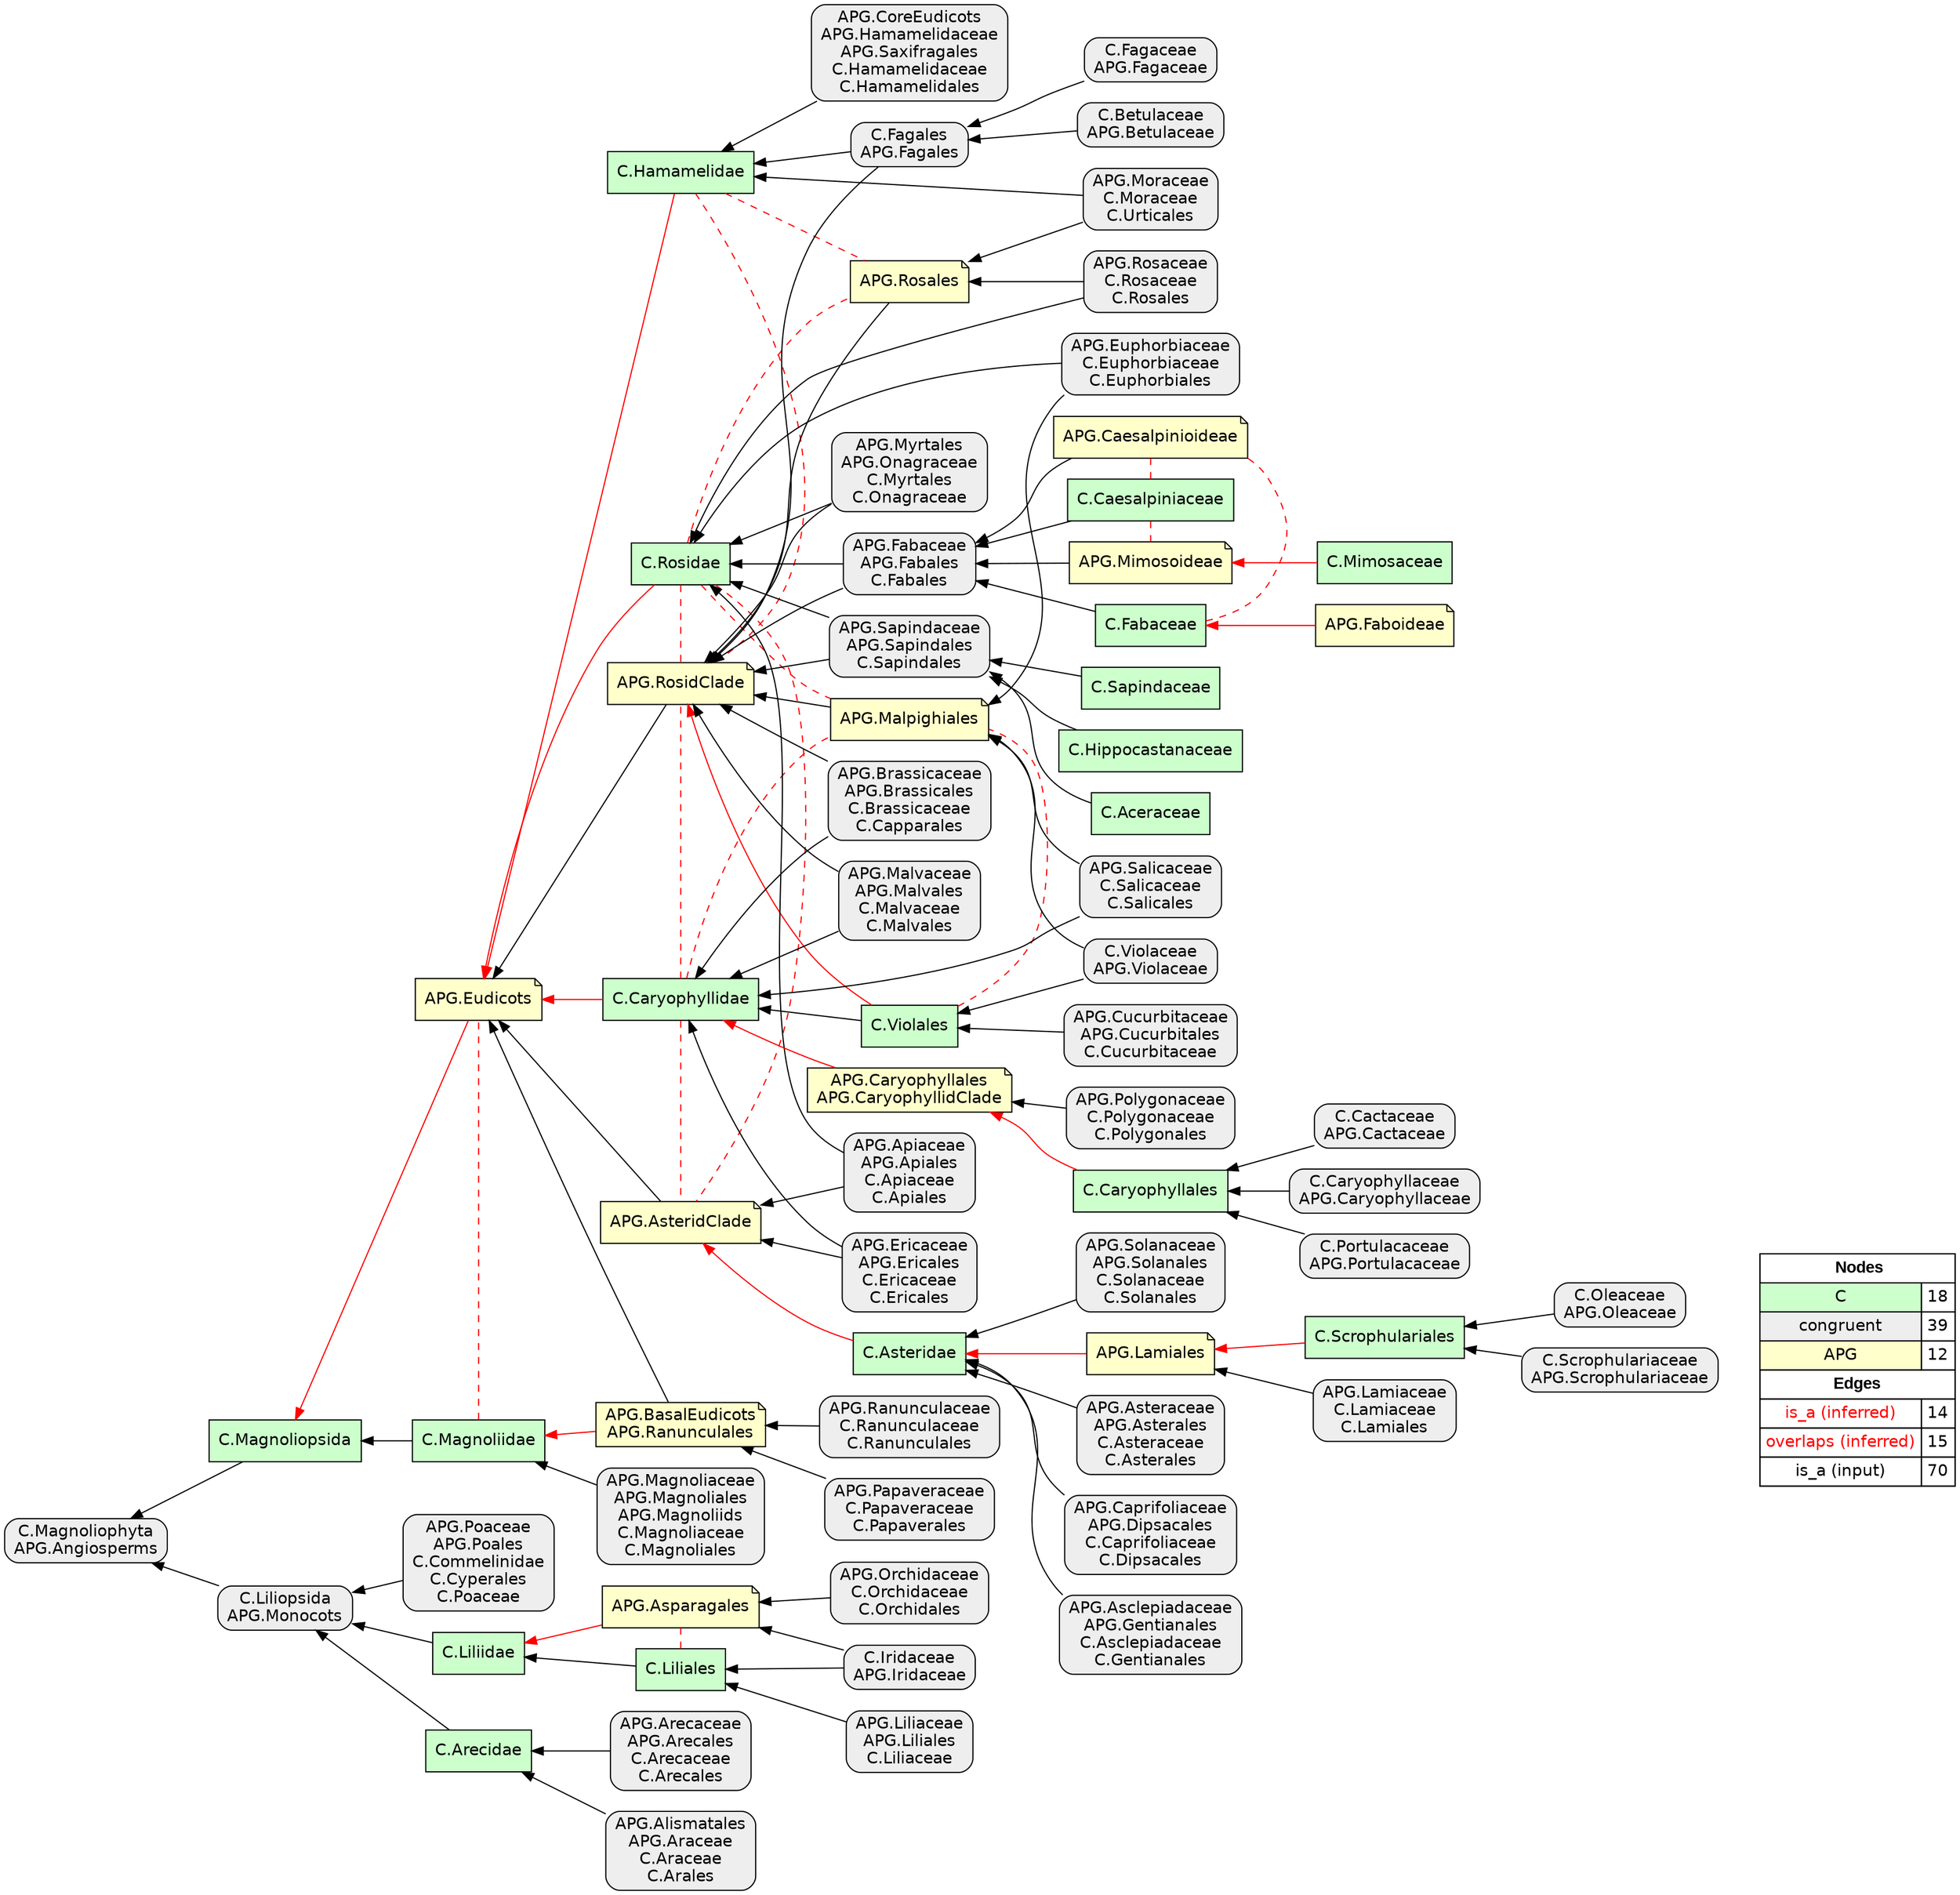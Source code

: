 digraph{
rankdir=RL
node[shape=box style=filled fillcolor="#CCFFCC" fontname="helvetica"] 
"C.Liliidae"
"C.Hamamelidae"
"C.Caryophyllidae"
"C.Scrophulariales"
"C.Arecidae"
"C.Asteridae"
"C.Rosidae"
"C.Hippocastanaceae"
"C.Violales"
"C.Caryophyllales"
"C.Mimosaceae"
"C.Liliales"
"C.Magnoliidae"
"C.Fabaceae"
"C.Caesalpiniaceae"
"C.Aceraceae"
"C.Magnoliopsida"
"C.Sapindaceae"
node[shape=box style="filled,rounded" fillcolor="#EEEEEE" fontname="helvetica"] 
"APG.Fabaceae\nAPG.Fabales\nC.Fabales"
"APG.Poaceae\nAPG.Poales\nC.Commelinidae\nC.Cyperales\nC.Poaceae"
"APG.Asteraceae\nAPG.Asterales\nC.Asteraceae\nC.Asterales"
"C.Caryophyllaceae\nAPG.Caryophyllaceae"
"APG.Magnoliaceae\nAPG.Magnoliales\nAPG.Magnoliids\nC.Magnoliaceae\nC.Magnoliales"
"C.Fagaceae\nAPG.Fagaceae"
"C.Iridaceae\nAPG.Iridaceae"
"APG.Liliaceae\nAPG.Liliales\nC.Liliaceae"
"APG.Orchidaceae\nC.Orchidaceae\nC.Orchidales"
"APG.Caprifoliaceae\nAPG.Dipsacales\nC.Caprifoliaceae\nC.Dipsacales"
"APG.CoreEudicots\nAPG.Hamamelidaceae\nAPG.Saxifragales\nC.Hamamelidaceae\nC.Hamamelidales"
"APG.Salicaceae\nC.Salicaceae\nC.Salicales"
"C.Portulacaceae\nAPG.Portulacaceae"
"APG.Myrtales\nAPG.Onagraceae\nC.Myrtales\nC.Onagraceae"
"C.Cactaceae\nAPG.Cactaceae"
"APG.Moraceae\nC.Moraceae\nC.Urticales"
"APG.Asclepiadaceae\nAPG.Gentianales\nC.Asclepiadaceae\nC.Gentianales"
"APG.Sapindaceae\nAPG.Sapindales\nC.Sapindales"
"APG.Solanaceae\nAPG.Solanales\nC.Solanaceae\nC.Solanales"
"C.Magnoliophyta\nAPG.Angiosperms"
"APG.Cucurbitaceae\nAPG.Cucurbitales\nC.Cucurbitaceae"
"APG.Lamiaceae\nC.Lamiaceae\nC.Lamiales"
"C.Betulaceae\nAPG.Betulaceae"
"C.Oleaceae\nAPG.Oleaceae"
"C.Fagales\nAPG.Fagales"
"APG.Brassicaceae\nAPG.Brassicales\nC.Brassicaceae\nC.Capparales"
"APG.Polygonaceae\nC.Polygonaceae\nC.Polygonales"
"C.Violaceae\nAPG.Violaceae"
"C.Liliopsida\nAPG.Monocots"
"APG.Malvaceae\nAPG.Malvales\nC.Malvaceae\nC.Malvales"
"APG.Rosaceae\nC.Rosaceae\nC.Rosales"
"APG.Ericaceae\nAPG.Ericales\nC.Ericaceae\nC.Ericales"
"APG.Alismatales\nAPG.Araceae\nC.Araceae\nC.Arales"
"APG.Apiaceae\nAPG.Apiales\nC.Apiaceae\nC.Apiales"
"APG.Papaveraceae\nC.Papaveraceae\nC.Papaverales"
"APG.Ranunculaceae\nC.Ranunculaceae\nC.Ranunculales"
"C.Scrophulariaceae\nAPG.Scrophulariaceae"
"APG.Arecaceae\nAPG.Arecales\nC.Arecaceae\nC.Arecales"
"APG.Euphorbiaceae\nC.Euphorbiaceae\nC.Euphorbiales"
node[shape=note style=filled fillcolor="#FFFFCC" fontname="helvetica"] 
"APG.Malpighiales"
"APG.Rosales"
"APG.BasalEudicots\nAPG.Ranunculales"
"APG.RosidClade"
"APG.Mimosoideae"
"APG.Asparagales"
"APG.Lamiales"
"APG.Faboideae"
"APG.Caesalpinioideae"
"APG.Eudicots"
"APG.Caryophyllales\nAPG.CaryophyllidClade"
"APG.AsteridClade"
edge[arrowhead=normal style=solid color="#FF0000" constraint=true penwidth=1]
"APG.Lamiales" -> "C.Asteridae"
"C.Rosidae" -> "APG.Eudicots"
"C.Caryophyllales" -> "APG.Caryophyllales\nAPG.CaryophyllidClade"
"APG.Asparagales" -> "C.Liliidae"
"C.Hamamelidae" -> "APG.Eudicots"
"C.Mimosaceae" -> "APG.Mimosoideae"
"APG.Faboideae" -> "C.Fabaceae"
"APG.BasalEudicots\nAPG.Ranunculales" -> "C.Magnoliidae"
"C.Violales" -> "APG.RosidClade"
"APG.Eudicots" -> "C.Magnoliopsida"
"C.Caryophyllidae" -> "APG.Eudicots"
"C.Scrophulariales" -> "APG.Lamiales"
"APG.Caryophyllales\nAPG.CaryophyllidClade" -> "C.Caryophyllidae"
"C.Asteridae" -> "APG.AsteridClade"
edge[arrowhead=none style=dashed color="#FF0000" constraint=false penwidth=1]
"C.Caryophyllidae" -> "APG.Malpighiales"
"C.Caesalpiniaceae" -> "APG.Mimosoideae"
"C.Rosidae" -> "APG.AsteridClade"
"C.Rosidae" -> "APG.Rosales"
"C.Liliales" -> "APG.Asparagales"
"C.Caesalpiniaceae" -> "APG.Caesalpinioideae"
"C.Caryophyllidae" -> "APG.AsteridClade"
"C.Magnoliidae" -> "APG.Eudicots"
"C.Fabaceae" -> "APG.Caesalpinioideae"
"C.Rosidae" -> "APG.Malpighiales"
"C.Rosidae" -> "APG.RosidClade"
"C.Violales" -> "APG.Malpighiales"
"C.Hamamelidae" -> "APG.RosidClade"
"C.Hamamelidae" -> "APG.Rosales"
"C.Caryophyllidae" -> "APG.RosidClade"
edge[arrowhead=normal style=dotted color="#000000" constraint=true penwidth=1]
edge[arrowhead=normal style=solid color="#000000" constraint=true penwidth=1]
"C.Scrophulariaceae\nAPG.Scrophulariaceae" -> "C.Scrophulariales"
"C.Caesalpiniaceae" -> "APG.Fabaceae\nAPG.Fabales\nC.Fabales"
"APG.Brassicaceae\nAPG.Brassicales\nC.Brassicaceae\nC.Capparales" -> "APG.RosidClade"
"APG.Cucurbitaceae\nAPG.Cucurbitales\nC.Cucurbitaceae" -> "C.Violales"
"APG.Poaceae\nAPG.Poales\nC.Commelinidae\nC.Cyperales\nC.Poaceae" -> "C.Liliopsida\nAPG.Monocots"
"APG.BasalEudicots\nAPG.Ranunculales" -> "APG.Eudicots"
"C.Violaceae\nAPG.Violaceae" -> "APG.Malpighiales"
"APG.Alismatales\nAPG.Araceae\nC.Araceae\nC.Arales" -> "C.Arecidae"
"C.Betulaceae\nAPG.Betulaceae" -> "C.Fagales\nAPG.Fagales"
"APG.Malvaceae\nAPG.Malvales\nC.Malvaceae\nC.Malvales" -> "C.Caryophyllidae"
"C.Portulacaceae\nAPG.Portulacaceae" -> "C.Caryophyllales"
"APG.Fabaceae\nAPG.Fabales\nC.Fabales" -> "C.Rosidae"
"APG.Liliaceae\nAPG.Liliales\nC.Liliaceae" -> "C.Liliales"
"APG.Ericaceae\nAPG.Ericales\nC.Ericaceae\nC.Ericales" -> "APG.AsteridClade"
"APG.Moraceae\nC.Moraceae\nC.Urticales" -> "C.Hamamelidae"
"APG.Caesalpinioideae" -> "APG.Fabaceae\nAPG.Fabales\nC.Fabales"
"APG.Euphorbiaceae\nC.Euphorbiaceae\nC.Euphorbiales" -> "C.Rosidae"
"APG.Arecaceae\nAPG.Arecales\nC.Arecaceae\nC.Arecales" -> "C.Arecidae"
"APG.Euphorbiaceae\nC.Euphorbiaceae\nC.Euphorbiales" -> "APG.Malpighiales"
"APG.Myrtales\nAPG.Onagraceae\nC.Myrtales\nC.Onagraceae" -> "APG.RosidClade"
"C.Fagaceae\nAPG.Fagaceae" -> "C.Fagales\nAPG.Fagales"
"C.Violales" -> "C.Caryophyllidae"
"APG.AsteridClade" -> "APG.Eudicots"
"APG.Mimosoideae" -> "APG.Fabaceae\nAPG.Fabales\nC.Fabales"
"C.Magnoliopsida" -> "C.Magnoliophyta\nAPG.Angiosperms"
"APG.Moraceae\nC.Moraceae\nC.Urticales" -> "APG.Rosales"
"C.Caryophyllaceae\nAPG.Caryophyllaceae" -> "C.Caryophyllales"
"C.Cactaceae\nAPG.Cactaceae" -> "C.Caryophyllales"
"APG.Polygonaceae\nC.Polygonaceae\nC.Polygonales" -> "APG.Caryophyllales\nAPG.CaryophyllidClade"
"C.Liliales" -> "C.Liliidae"
"C.Iridaceae\nAPG.Iridaceae" -> "APG.Asparagales"
"C.Fagales\nAPG.Fagales" -> "C.Hamamelidae"
"APG.Asclepiadaceae\nAPG.Gentianales\nC.Asclepiadaceae\nC.Gentianales" -> "C.Asteridae"
"APG.Rosales" -> "APG.RosidClade"
"APG.Solanaceae\nAPG.Solanales\nC.Solanaceae\nC.Solanales" -> "C.Asteridae"
"APG.Lamiaceae\nC.Lamiaceae\nC.Lamiales" -> "APG.Lamiales"
"C.Oleaceae\nAPG.Oleaceae" -> "C.Scrophulariales"
"C.Aceraceae" -> "APG.Sapindaceae\nAPG.Sapindales\nC.Sapindales"
"APG.Malvaceae\nAPG.Malvales\nC.Malvaceae\nC.Malvales" -> "APG.RosidClade"
"APG.Ericaceae\nAPG.Ericales\nC.Ericaceae\nC.Ericales" -> "C.Caryophyllidae"
"C.Sapindaceae" -> "APG.Sapindaceae\nAPG.Sapindales\nC.Sapindales"
"C.Violaceae\nAPG.Violaceae" -> "C.Violales"
"APG.Orchidaceae\nC.Orchidaceae\nC.Orchidales" -> "APG.Asparagales"
"APG.Asteraceae\nAPG.Asterales\nC.Asteraceae\nC.Asterales" -> "C.Asteridae"
"APG.Papaveraceae\nC.Papaveraceae\nC.Papaverales" -> "APG.BasalEudicots\nAPG.Ranunculales"
"APG.CoreEudicots\nAPG.Hamamelidaceae\nAPG.Saxifragales\nC.Hamamelidaceae\nC.Hamamelidales" -> "C.Hamamelidae"
"C.Fabaceae" -> "APG.Fabaceae\nAPG.Fabales\nC.Fabales"
"APG.Apiaceae\nAPG.Apiales\nC.Apiaceae\nC.Apiales" -> "C.Rosidae"
"APG.Apiaceae\nAPG.Apiales\nC.Apiaceae\nC.Apiales" -> "APG.AsteridClade"
"APG.RosidClade" -> "APG.Eudicots"
"C.Liliidae" -> "C.Liliopsida\nAPG.Monocots"
"C.Iridaceae\nAPG.Iridaceae" -> "C.Liliales"
"APG.Caprifoliaceae\nAPG.Dipsacales\nC.Caprifoliaceae\nC.Dipsacales" -> "C.Asteridae"
"APG.Rosaceae\nC.Rosaceae\nC.Rosales" -> "APG.Rosales"
"C.Liliopsida\nAPG.Monocots" -> "C.Magnoliophyta\nAPG.Angiosperms"
"C.Magnoliidae" -> "C.Magnoliopsida"
"C.Arecidae" -> "C.Liliopsida\nAPG.Monocots"
"APG.Salicaceae\nC.Salicaceae\nC.Salicales" -> "APG.Malpighiales"
"APG.Fabaceae\nAPG.Fabales\nC.Fabales" -> "APG.RosidClade"
"C.Hippocastanaceae" -> "APG.Sapindaceae\nAPG.Sapindales\nC.Sapindales"
"APG.Malpighiales" -> "APG.RosidClade"
"APG.Brassicaceae\nAPG.Brassicales\nC.Brassicaceae\nC.Capparales" -> "C.Caryophyllidae"
"APG.Sapindaceae\nAPG.Sapindales\nC.Sapindales" -> "APG.RosidClade"
"APG.Myrtales\nAPG.Onagraceae\nC.Myrtales\nC.Onagraceae" -> "C.Rosidae"
"APG.Ranunculaceae\nC.Ranunculaceae\nC.Ranunculales" -> "APG.BasalEudicots\nAPG.Ranunculales"
"APG.Sapindaceae\nAPG.Sapindales\nC.Sapindales" -> "C.Rosidae"
"APG.Salicaceae\nC.Salicaceae\nC.Salicales" -> "C.Caryophyllidae"
"APG.Rosaceae\nC.Rosaceae\nC.Rosales" -> "C.Rosidae"
"APG.Magnoliaceae\nAPG.Magnoliales\nAPG.Magnoliids\nC.Magnoliaceae\nC.Magnoliales" -> "C.Magnoliidae"
"C.Fagales\nAPG.Fagales" -> "APG.RosidClade"
node[shape=box] 
{rank=source Legend [fillcolor= white margin=0 label=< 
 <TABLE BORDER="0" CELLBORDER="1" CELLSPACING="0" CELLPADDING="4"> 
<TR> <TD COLSPAN="2"><font face="Arial Black"> Nodes</font></TD> </TR> 
<TR> 
 <TD bgcolor="#CCFFCC" fontname="helvetica">C</TD> 
 <TD>18</TD> 
 </TR> 
<TR> 
 <TD bgcolor="#EEEEEE" fontname="helvetica">congruent</TD> 
 <TD>39</TD> 
 </TR> 
<TR> 
 <TD bgcolor="#FFFFCC" fontname="helvetica">APG</TD> 
 <TD>12</TD> 
 </TR> 
<TR> <TD COLSPAN="2"><font face = "Arial Black"> Edges </font></TD> </TR> 
<TR> 
 <TD><font color ="#FF0000">is_a (inferred)</font></TD><TD>14</TD>
</TR>
<TR> 
 <TD><font color ="#FF0000">overlaps (inferred)</font></TD><TD>15</TD>
</TR>
<TR> 
 <TD><font color ="#000000">is_a (input)</font></TD><TD>70</TD>
</TR>
</TABLE> 
 >] } 
}